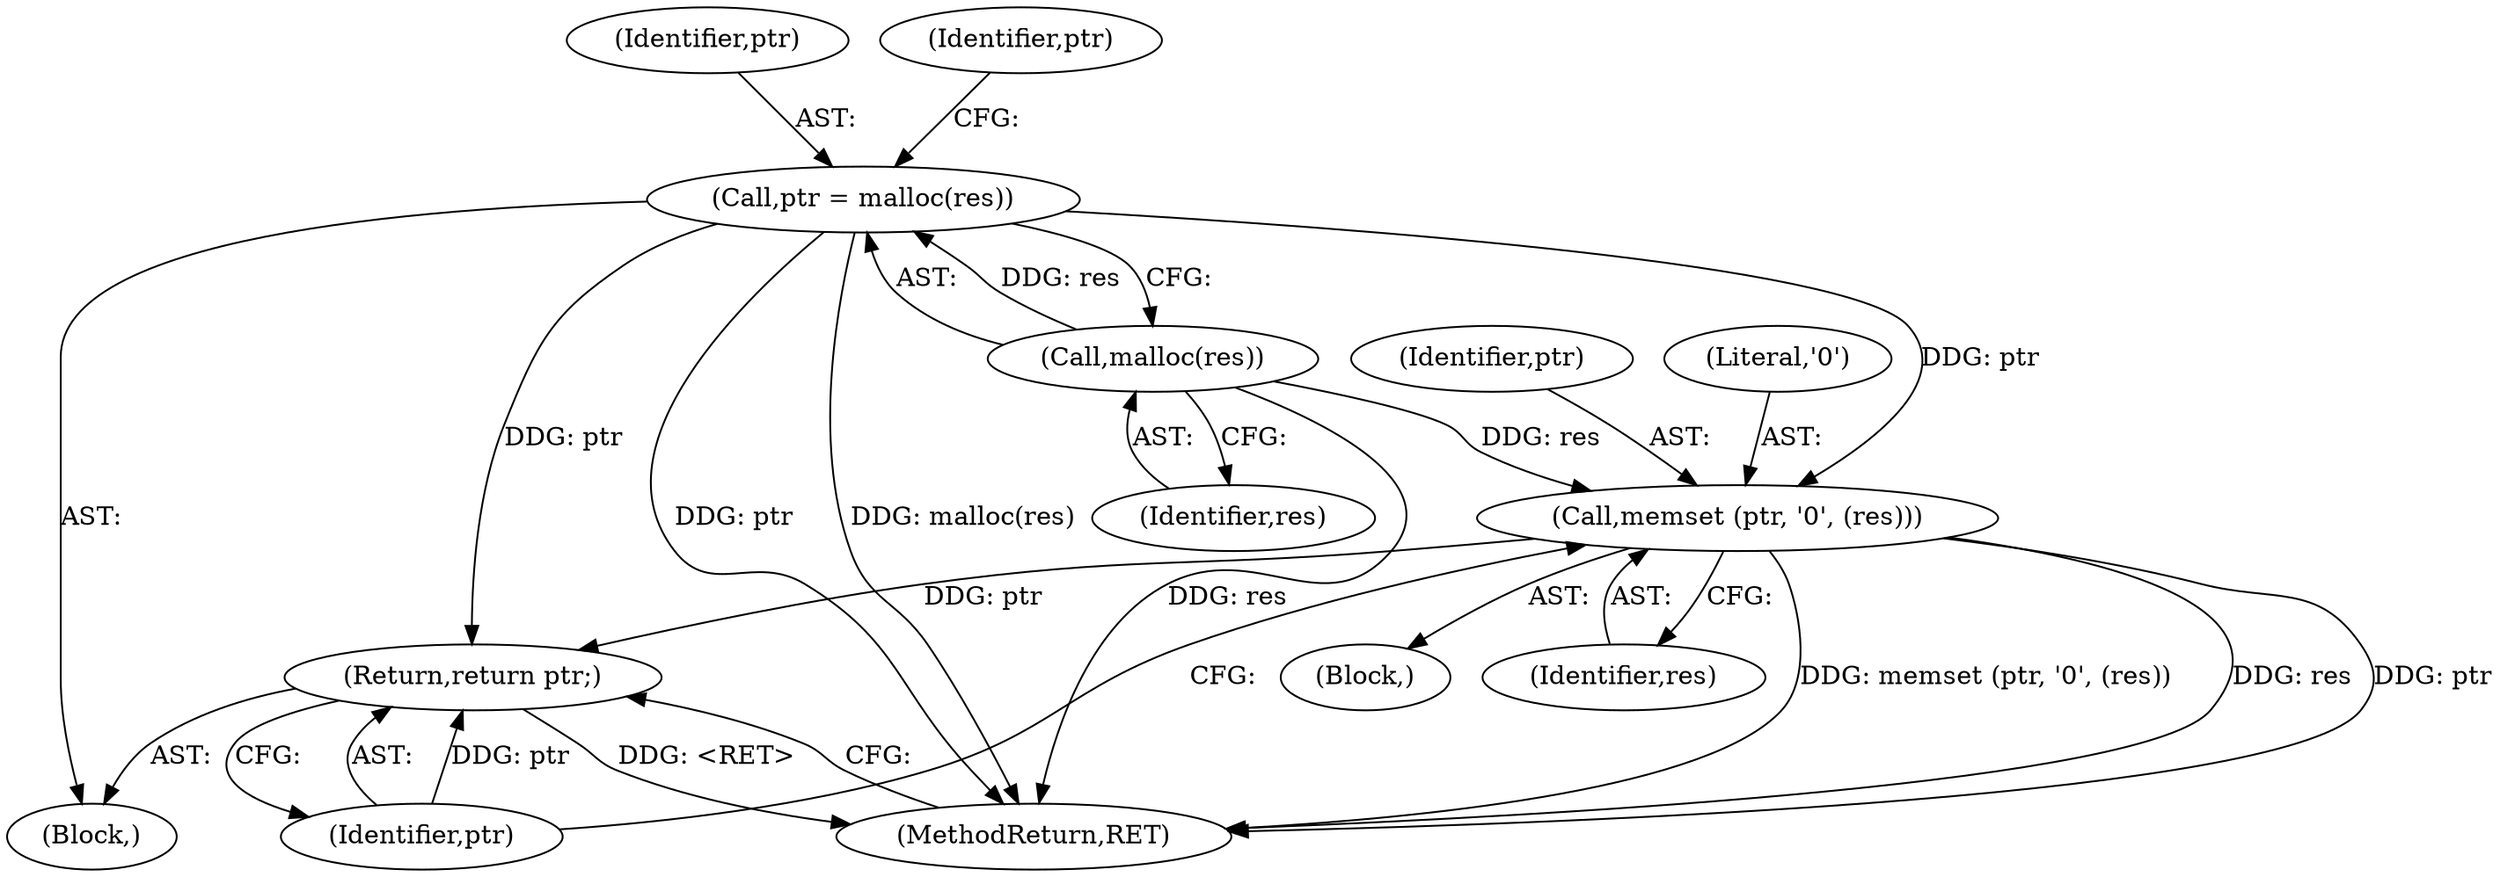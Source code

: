 digraph "0_tnef_c5044689e50039635e7700fe2472fd632ac77176_3@API" {
"1000120" [label="(Call,memset (ptr, '\0', (res)))"];
"1000113" [label="(Call,ptr = malloc(res))"];
"1000115" [label="(Call,malloc(res))"];
"1000124" [label="(Return,return ptr;)"];
"1000125" [label="(Identifier,ptr)"];
"1000123" [label="(Identifier,res)"];
"1000121" [label="(Identifier,ptr)"];
"1000122" [label="(Literal,'\0')"];
"1000115" [label="(Call,malloc(res))"];
"1000103" [label="(Block,)"];
"1000114" [label="(Identifier,ptr)"];
"1000116" [label="(Identifier,res)"];
"1000126" [label="(MethodReturn,RET)"];
"1000119" [label="(Block,)"];
"1000124" [label="(Return,return ptr;)"];
"1000113" [label="(Call,ptr = malloc(res))"];
"1000118" [label="(Identifier,ptr)"];
"1000120" [label="(Call,memset (ptr, '\0', (res)))"];
"1000120" -> "1000119"  [label="AST: "];
"1000120" -> "1000123"  [label="CFG: "];
"1000121" -> "1000120"  [label="AST: "];
"1000122" -> "1000120"  [label="AST: "];
"1000123" -> "1000120"  [label="AST: "];
"1000125" -> "1000120"  [label="CFG: "];
"1000120" -> "1000126"  [label="DDG: res"];
"1000120" -> "1000126"  [label="DDG: ptr"];
"1000120" -> "1000126"  [label="DDG: memset (ptr, '\0', (res))"];
"1000113" -> "1000120"  [label="DDG: ptr"];
"1000115" -> "1000120"  [label="DDG: res"];
"1000120" -> "1000124"  [label="DDG: ptr"];
"1000113" -> "1000103"  [label="AST: "];
"1000113" -> "1000115"  [label="CFG: "];
"1000114" -> "1000113"  [label="AST: "];
"1000115" -> "1000113"  [label="AST: "];
"1000118" -> "1000113"  [label="CFG: "];
"1000113" -> "1000126"  [label="DDG: ptr"];
"1000113" -> "1000126"  [label="DDG: malloc(res)"];
"1000115" -> "1000113"  [label="DDG: res"];
"1000113" -> "1000124"  [label="DDG: ptr"];
"1000115" -> "1000116"  [label="CFG: "];
"1000116" -> "1000115"  [label="AST: "];
"1000115" -> "1000126"  [label="DDG: res"];
"1000124" -> "1000103"  [label="AST: "];
"1000124" -> "1000125"  [label="CFG: "];
"1000125" -> "1000124"  [label="AST: "];
"1000126" -> "1000124"  [label="CFG: "];
"1000124" -> "1000126"  [label="DDG: <RET>"];
"1000125" -> "1000124"  [label="DDG: ptr"];
}
